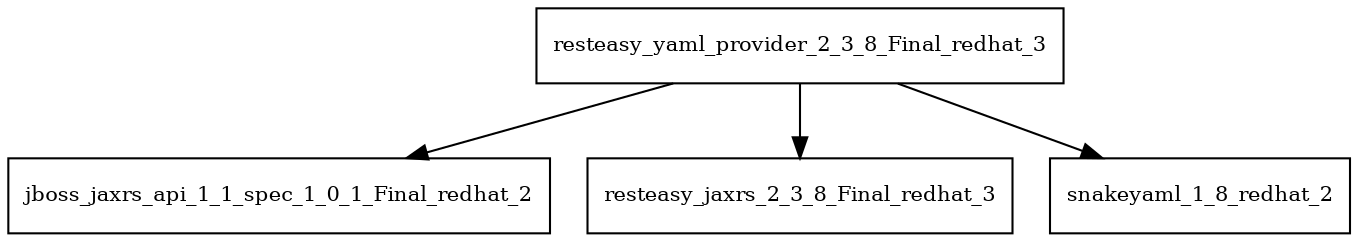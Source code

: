 digraph resteasy_yaml_provider_2_3_8_Final_redhat_3_dependencies {
  node [shape = box, fontsize=10.0];
  resteasy_yaml_provider_2_3_8_Final_redhat_3 -> jboss_jaxrs_api_1_1_spec_1_0_1_Final_redhat_2;
  resteasy_yaml_provider_2_3_8_Final_redhat_3 -> resteasy_jaxrs_2_3_8_Final_redhat_3;
  resteasy_yaml_provider_2_3_8_Final_redhat_3 -> snakeyaml_1_8_redhat_2;
}
